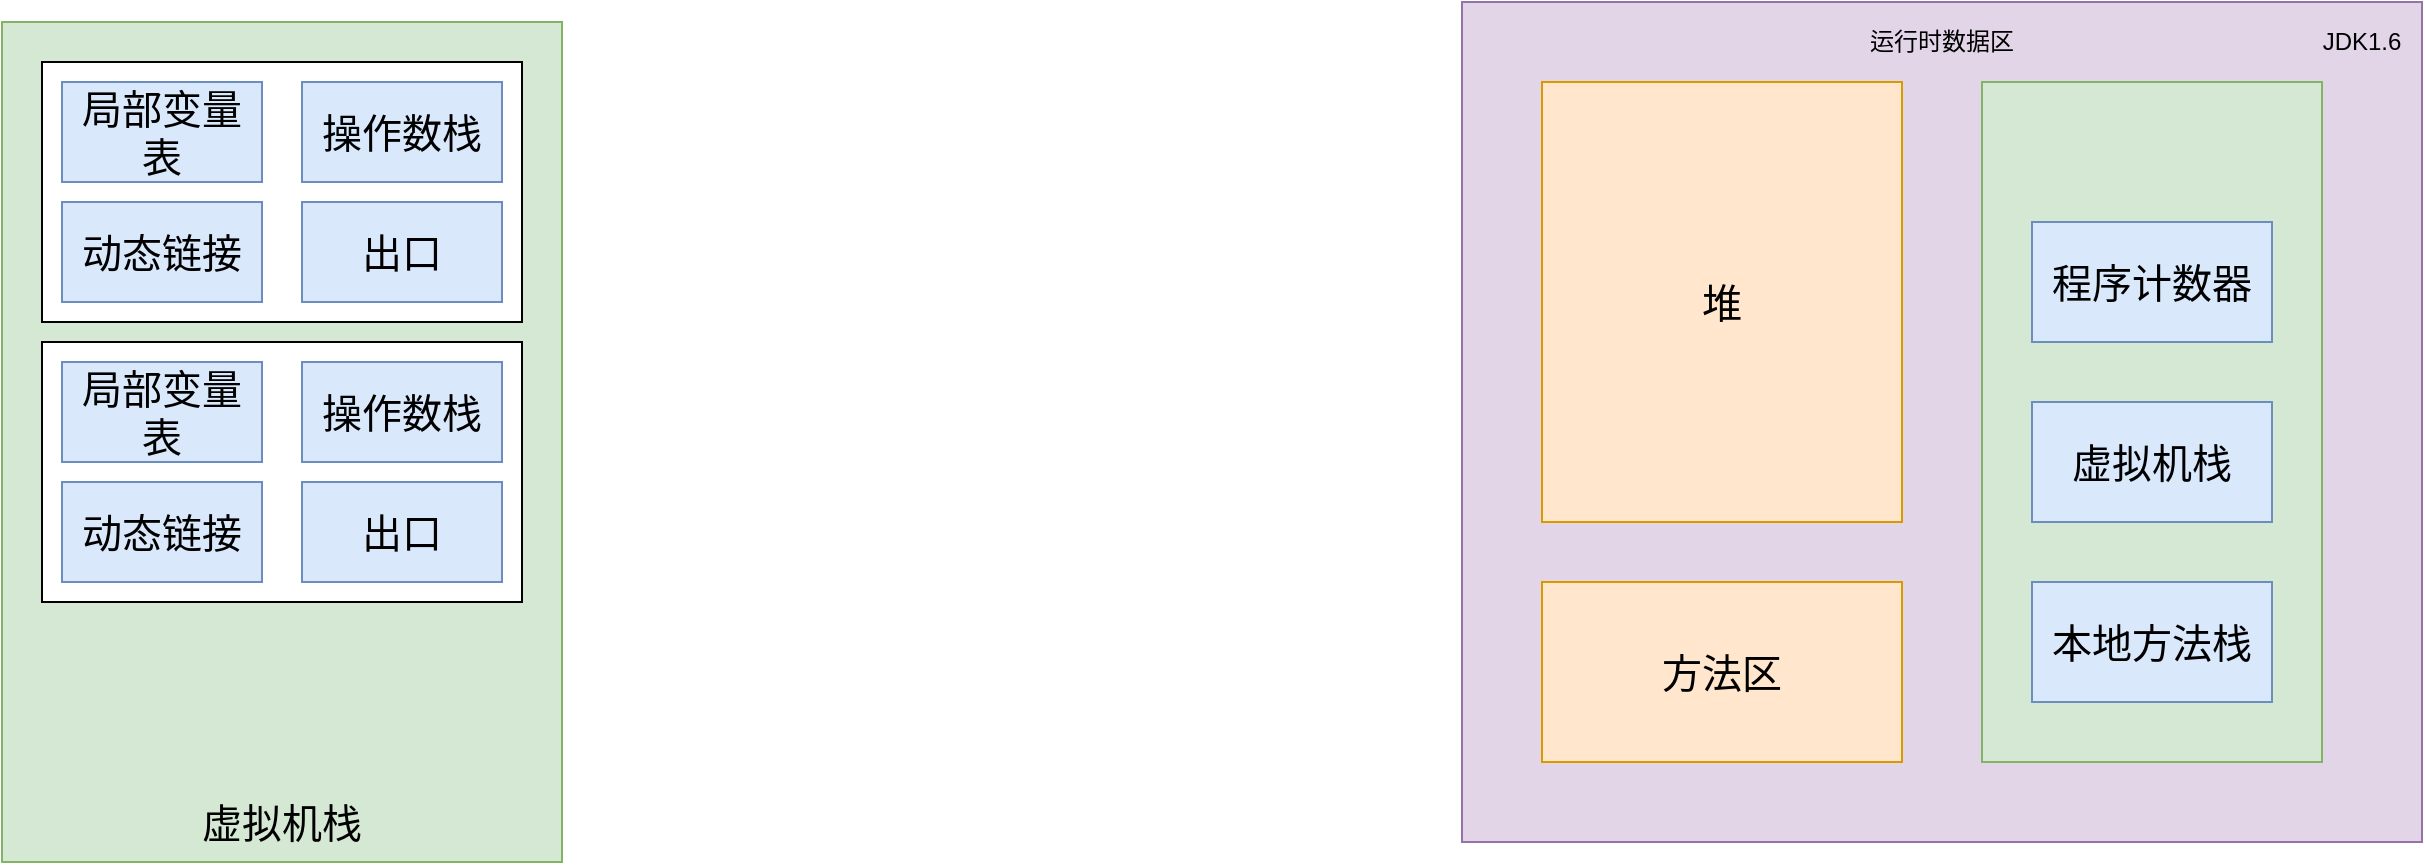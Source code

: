 <mxfile version="14.6.13" type="device"><diagram id="YWRrPHi1QxHELwVVRT2v" name="第 1 页"><mxGraphModel dx="1773" dy="632" grid="1" gridSize="10" guides="1" tooltips="1" connect="1" arrows="1" fold="1" page="1" pageScale="1" pageWidth="827" pageHeight="1169" math="0" shadow="0"><root><mxCell id="0"/><mxCell id="1" parent="0"/><mxCell id="YJdgG6NFwzMoZmyTzmbs-1" value="" style="rounded=0;whiteSpace=wrap;html=1;fillColor=#e1d5e7;strokeColor=#9673a6;fontSize=20;" vertex="1" parent="1"><mxGeometry x="-60" y="20" width="480" height="420" as="geometry"/></mxCell><mxCell id="YJdgG6NFwzMoZmyTzmbs-2" value="堆" style="rounded=0;whiteSpace=wrap;html=1;fillColor=#ffe6cc;strokeColor=#d79b00;fontSize=20;" vertex="1" parent="1"><mxGeometry x="-20" y="60" width="180" height="220" as="geometry"/></mxCell><mxCell id="YJdgG6NFwzMoZmyTzmbs-3" value="方法区" style="rounded=0;whiteSpace=wrap;html=1;fillColor=#ffe6cc;strokeColor=#d79b00;fontSize=20;" vertex="1" parent="1"><mxGeometry x="-20" y="310" width="180" height="90" as="geometry"/></mxCell><mxCell id="YJdgG6NFwzMoZmyTzmbs-4" value="" style="rounded=0;whiteSpace=wrap;html=1;fillColor=#d5e8d4;strokeColor=#82b366;" vertex="1" parent="1"><mxGeometry x="200" y="60" width="170" height="340" as="geometry"/></mxCell><mxCell id="YJdgG6NFwzMoZmyTzmbs-5" value="程序计数器" style="rounded=0;whiteSpace=wrap;html=1;fillColor=#dae8fc;strokeColor=#6c8ebf;fontSize=20;" vertex="1" parent="1"><mxGeometry x="225" y="130" width="120" height="60" as="geometry"/></mxCell><mxCell id="YJdgG6NFwzMoZmyTzmbs-6" value="虚拟机栈" style="rounded=0;whiteSpace=wrap;html=1;fillColor=#dae8fc;strokeColor=#6c8ebf;fontSize=20;" vertex="1" parent="1"><mxGeometry x="225" y="220" width="120" height="60" as="geometry"/></mxCell><mxCell id="YJdgG6NFwzMoZmyTzmbs-7" value="本地方法栈" style="rounded=0;whiteSpace=wrap;html=1;fillColor=#dae8fc;strokeColor=#6c8ebf;fontSize=20;" vertex="1" parent="1"><mxGeometry x="225" y="310" width="120" height="60" as="geometry"/></mxCell><mxCell id="YJdgG6NFwzMoZmyTzmbs-8" value="JDK1.6" style="text;html=1;strokeColor=none;fillColor=none;align=center;verticalAlign=middle;whiteSpace=wrap;rounded=0;" vertex="1" parent="1"><mxGeometry x="370" y="30" width="40" height="20" as="geometry"/></mxCell><mxCell id="YJdgG6NFwzMoZmyTzmbs-9" value="运行时数据区" style="text;html=1;strokeColor=none;fillColor=none;align=center;verticalAlign=middle;whiteSpace=wrap;rounded=0;" vertex="1" parent="1"><mxGeometry x="120" y="30" width="120" height="20" as="geometry"/></mxCell><mxCell id="YJdgG6NFwzMoZmyTzmbs-20" value="" style="rounded=0;whiteSpace=wrap;html=1;fillColor=#d5e8d4;strokeColor=#82b366;" vertex="1" parent="1"><mxGeometry x="-790" y="30" width="280" height="420" as="geometry"/></mxCell><mxCell id="YJdgG6NFwzMoZmyTzmbs-25" value="" style="rounded=0;whiteSpace=wrap;html=1;fontSize=20;" vertex="1" parent="1"><mxGeometry x="-770" y="50" width="240" height="130" as="geometry"/></mxCell><mxCell id="YJdgG6NFwzMoZmyTzmbs-21" value="局部变量表" style="rounded=0;whiteSpace=wrap;html=1;fillColor=#dae8fc;strokeColor=#6c8ebf;fontSize=20;" vertex="1" parent="1"><mxGeometry x="-760" y="60" width="100" height="50" as="geometry"/></mxCell><mxCell id="YJdgG6NFwzMoZmyTzmbs-27" value="操作数栈" style="rounded=0;whiteSpace=wrap;html=1;fillColor=#dae8fc;strokeColor=#6c8ebf;fontSize=20;" vertex="1" parent="1"><mxGeometry x="-640" y="60" width="100" height="50" as="geometry"/></mxCell><mxCell id="YJdgG6NFwzMoZmyTzmbs-28" value="动态链接" style="rounded=0;whiteSpace=wrap;html=1;fillColor=#dae8fc;strokeColor=#6c8ebf;fontSize=20;" vertex="1" parent="1"><mxGeometry x="-760" y="120" width="100" height="50" as="geometry"/></mxCell><mxCell id="YJdgG6NFwzMoZmyTzmbs-29" value="出口" style="rounded=0;whiteSpace=wrap;html=1;fillColor=#dae8fc;strokeColor=#6c8ebf;fontSize=20;" vertex="1" parent="1"><mxGeometry x="-640" y="120" width="100" height="50" as="geometry"/></mxCell><mxCell id="YJdgG6NFwzMoZmyTzmbs-32" value="" style="rounded=0;whiteSpace=wrap;html=1;fontSize=20;" vertex="1" parent="1"><mxGeometry x="-770" y="190" width="240" height="130" as="geometry"/></mxCell><mxCell id="YJdgG6NFwzMoZmyTzmbs-33" value="局部变量表" style="rounded=0;whiteSpace=wrap;html=1;fillColor=#dae8fc;strokeColor=#6c8ebf;fontSize=20;" vertex="1" parent="1"><mxGeometry x="-760" y="200" width="100" height="50" as="geometry"/></mxCell><mxCell id="YJdgG6NFwzMoZmyTzmbs-34" value="操作数栈" style="rounded=0;whiteSpace=wrap;html=1;fillColor=#dae8fc;strokeColor=#6c8ebf;fontSize=20;" vertex="1" parent="1"><mxGeometry x="-640" y="200" width="100" height="50" as="geometry"/></mxCell><mxCell id="YJdgG6NFwzMoZmyTzmbs-35" value="动态链接" style="rounded=0;whiteSpace=wrap;html=1;fillColor=#dae8fc;strokeColor=#6c8ebf;fontSize=20;" vertex="1" parent="1"><mxGeometry x="-760" y="260" width="100" height="50" as="geometry"/></mxCell><mxCell id="YJdgG6NFwzMoZmyTzmbs-36" value="出口" style="rounded=0;whiteSpace=wrap;html=1;fillColor=#dae8fc;strokeColor=#6c8ebf;fontSize=20;" vertex="1" parent="1"><mxGeometry x="-640" y="260" width="100" height="50" as="geometry"/></mxCell><mxCell id="YJdgG6NFwzMoZmyTzmbs-37" value="虚拟机栈" style="text;html=1;strokeColor=none;fillColor=none;align=center;verticalAlign=middle;whiteSpace=wrap;rounded=0;fontSize=20;" vertex="1" parent="1"><mxGeometry x="-705" y="420" width="110" height="20" as="geometry"/></mxCell></root></mxGraphModel></diagram></mxfile>